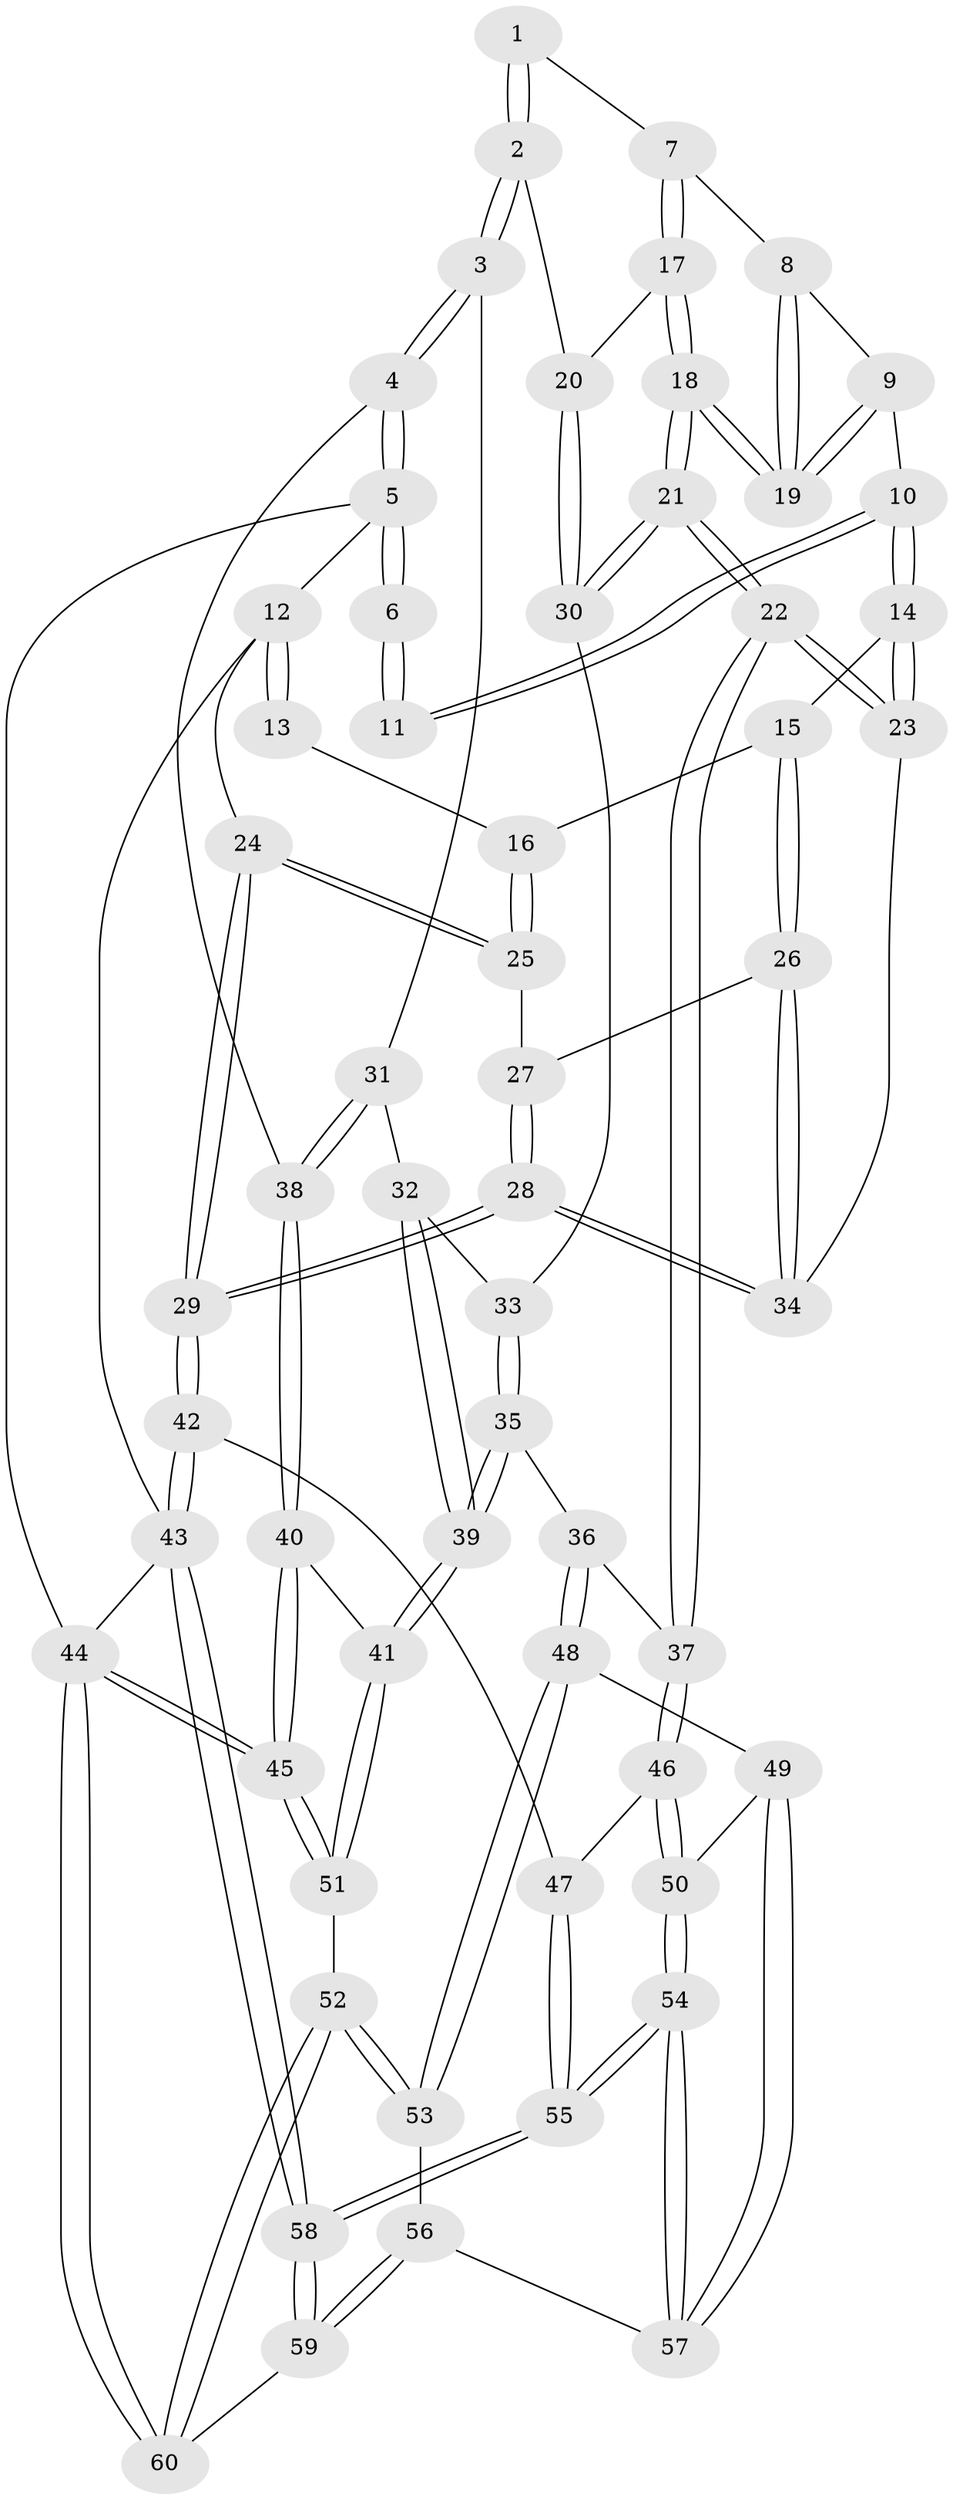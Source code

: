 // coarse degree distribution, {3: 0.4166666666666667, 2: 0.041666666666666664, 4: 0.4166666666666667, 5: 0.08333333333333333, 6: 0.041666666666666664}
// Generated by graph-tools (version 1.1) at 2025/38/03/04/25 23:38:36]
// undirected, 60 vertices, 147 edges
graph export_dot {
  node [color=gray90,style=filled];
  1 [pos="+0.6935996559970588+0.0031091491922406148"];
  2 [pos="+0.7362952373239138+0.13910203160251622"];
  3 [pos="+0.7980625140067377+0.20591624610787543"];
  4 [pos="+1+0.25606169915452315"];
  5 [pos="+1+0"];
  6 [pos="+0.6615302428921771+0"];
  7 [pos="+0.5180807478790229+0.21038996112376435"];
  8 [pos="+0.5059890604592178+0.20592595584452"];
  9 [pos="+0.38632591548344186+0.11740962619468695"];
  10 [pos="+0.3489164444893853+0.06071626239755891"];
  11 [pos="+0.3140000517549106+0"];
  12 [pos="+0+0"];
  13 [pos="+0.3078532951746369+0"];
  14 [pos="+0.2901831638942184+0.2743697572424039"];
  15 [pos="+0.1224463856985056+0.22699709747250757"];
  16 [pos="+0.12163597620853744+0.22341087337419716"];
  17 [pos="+0.5598074300481004+0.25774237664392585"];
  18 [pos="+0.437259976260895+0.37420103689387646"];
  19 [pos="+0.43427119838657563+0.3258660088135516"];
  20 [pos="+0.6027882540035021+0.2611000219033241"];
  21 [pos="+0.4343280094380509+0.38342850919166455"];
  22 [pos="+0.36834733145460075+0.5232229842831521"];
  23 [pos="+0.3146850120827481+0.4841643426573465"];
  24 [pos="+0+0.058328605121490386"];
  25 [pos="+0+0.15792077408198782"];
  26 [pos="+0.11948425241330395+0.27731152347183186"];
  27 [pos="+0.02608655665240406+0.29084482066373046"];
  28 [pos="+0+0.5209151560904782"];
  29 [pos="+0+0.5359275896318485"];
  30 [pos="+0.6155243603909331+0.3250382378902355"];
  31 [pos="+0.7641477140677531+0.34079535173622005"];
  32 [pos="+0.7363744267897468+0.38888674636132226"];
  33 [pos="+0.6241240756908131+0.3403671899995258"];
  34 [pos="+0.1421794470806641+0.4354765876991962"];
  35 [pos="+0.4562094523445869+0.5895086031261825"];
  36 [pos="+0.44173516666167045+0.5898117044731384"];
  37 [pos="+0.3735957387590137+0.5328573185935176"];
  38 [pos="+1+0.46771046018249113"];
  39 [pos="+0.7316617447451357+0.622553523767268"];
  40 [pos="+1+0.6485298458883593"];
  41 [pos="+0.7599548599089694+0.6409228020632357"];
  42 [pos="+0+0.65624248685523"];
  43 [pos="+0+1"];
  44 [pos="+1+1"];
  45 [pos="+1+1"];
  46 [pos="+0.09882970339217849+0.7395909711868947"];
  47 [pos="+0.017830987198247186+0.7247442085938391"];
  48 [pos="+0.43038822344208844+0.6545341110606234"];
  49 [pos="+0.25439852354794795+0.825627706522422"];
  50 [pos="+0.15183380724166143+0.8119002082208703"];
  51 [pos="+0.7083113500106543+0.8351733860077118"];
  52 [pos="+0.6553815503646139+0.9111796969294766"];
  53 [pos="+0.4575465271894275+0.8849343187448645"];
  54 [pos="+0.11953284494497778+1"];
  55 [pos="+0.11914389973470099+1"];
  56 [pos="+0.4563463259801623+0.8869249196516246"];
  57 [pos="+0.2975340137111349+0.9275788738966702"];
  58 [pos="+0.10448658068398743+1"];
  59 [pos="+0.4615436234542933+1"];
  60 [pos="+0.7094693901237137+1"];
  1 -- 2;
  1 -- 2;
  1 -- 7;
  2 -- 3;
  2 -- 3;
  2 -- 20;
  3 -- 4;
  3 -- 4;
  3 -- 31;
  4 -- 5;
  4 -- 5;
  4 -- 38;
  5 -- 6;
  5 -- 6;
  5 -- 12;
  5 -- 44;
  6 -- 11;
  6 -- 11;
  7 -- 8;
  7 -- 17;
  7 -- 17;
  8 -- 9;
  8 -- 19;
  8 -- 19;
  9 -- 10;
  9 -- 19;
  9 -- 19;
  10 -- 11;
  10 -- 11;
  10 -- 14;
  10 -- 14;
  12 -- 13;
  12 -- 13;
  12 -- 24;
  12 -- 43;
  13 -- 16;
  14 -- 15;
  14 -- 23;
  14 -- 23;
  15 -- 16;
  15 -- 26;
  15 -- 26;
  16 -- 25;
  16 -- 25;
  17 -- 18;
  17 -- 18;
  17 -- 20;
  18 -- 19;
  18 -- 19;
  18 -- 21;
  18 -- 21;
  20 -- 30;
  20 -- 30;
  21 -- 22;
  21 -- 22;
  21 -- 30;
  21 -- 30;
  22 -- 23;
  22 -- 23;
  22 -- 37;
  22 -- 37;
  23 -- 34;
  24 -- 25;
  24 -- 25;
  24 -- 29;
  24 -- 29;
  25 -- 27;
  26 -- 27;
  26 -- 34;
  26 -- 34;
  27 -- 28;
  27 -- 28;
  28 -- 29;
  28 -- 29;
  28 -- 34;
  28 -- 34;
  29 -- 42;
  29 -- 42;
  30 -- 33;
  31 -- 32;
  31 -- 38;
  31 -- 38;
  32 -- 33;
  32 -- 39;
  32 -- 39;
  33 -- 35;
  33 -- 35;
  35 -- 36;
  35 -- 39;
  35 -- 39;
  36 -- 37;
  36 -- 48;
  36 -- 48;
  37 -- 46;
  37 -- 46;
  38 -- 40;
  38 -- 40;
  39 -- 41;
  39 -- 41;
  40 -- 41;
  40 -- 45;
  40 -- 45;
  41 -- 51;
  41 -- 51;
  42 -- 43;
  42 -- 43;
  42 -- 47;
  43 -- 58;
  43 -- 58;
  43 -- 44;
  44 -- 45;
  44 -- 45;
  44 -- 60;
  44 -- 60;
  45 -- 51;
  45 -- 51;
  46 -- 47;
  46 -- 50;
  46 -- 50;
  47 -- 55;
  47 -- 55;
  48 -- 49;
  48 -- 53;
  48 -- 53;
  49 -- 50;
  49 -- 57;
  49 -- 57;
  50 -- 54;
  50 -- 54;
  51 -- 52;
  52 -- 53;
  52 -- 53;
  52 -- 60;
  52 -- 60;
  53 -- 56;
  54 -- 55;
  54 -- 55;
  54 -- 57;
  54 -- 57;
  55 -- 58;
  55 -- 58;
  56 -- 57;
  56 -- 59;
  56 -- 59;
  58 -- 59;
  58 -- 59;
  59 -- 60;
}
